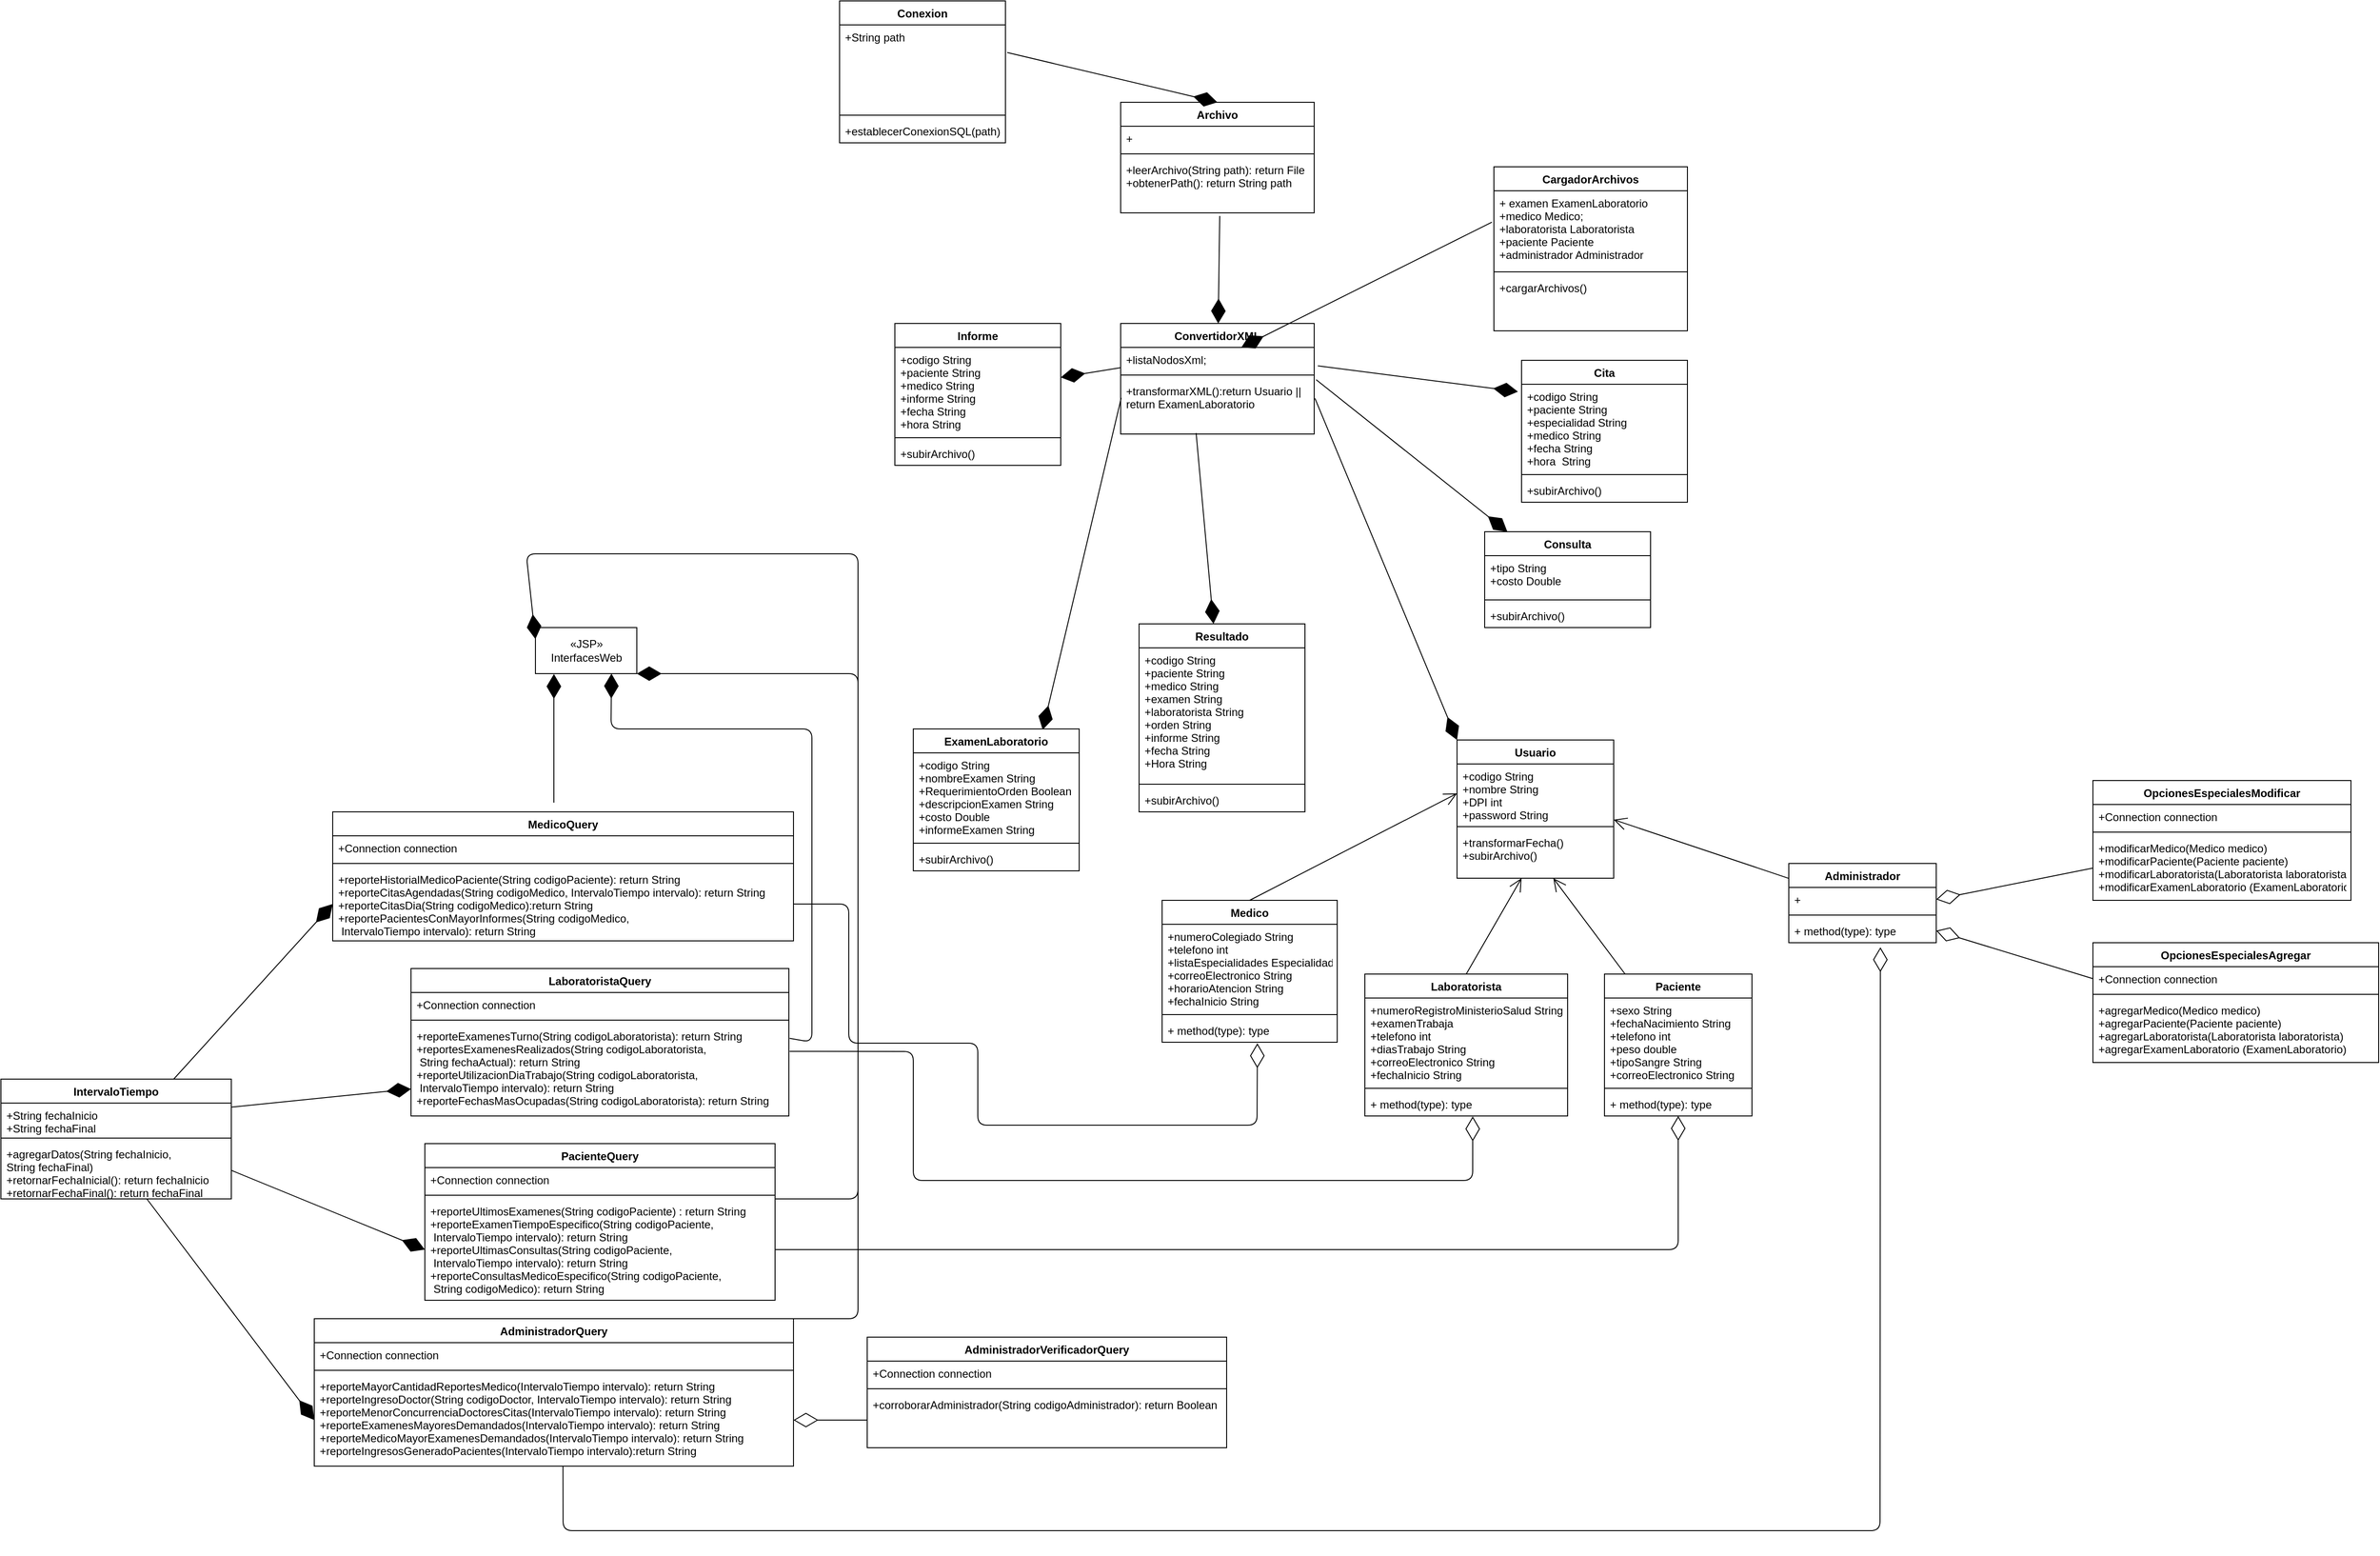 <mxfile version="13.7.5" type="device"><diagram id="S-KvY3aC6ULpzWA8fwf4" name="Page-1"><mxGraphModel dx="3244" dy="1851" grid="1" gridSize="10" guides="1" tooltips="1" connect="1" arrows="1" fold="1" page="1" pageScale="1" pageWidth="850" pageHeight="1100" math="0" shadow="0"><root><mxCell id="0"/><mxCell id="1" parent="0"/><mxCell id="m0LuKjBMokRddU4XmBWT-22" value="" style="endArrow=open;endFill=1;endSize=12;html=1;entryX=0;entryY=0.5;entryDx=0;entryDy=0;exitX=0.5;exitY=0;exitDx=0;exitDy=0;" parent="1" source="m0LuKjBMokRddU4XmBWT-6" target="m0LuKjBMokRddU4XmBWT-3" edge="1"><mxGeometry width="160" relative="1" as="geometry"><mxPoint x="-460" y="286" as="sourcePoint"/><mxPoint x="-300" y="286" as="targetPoint"/></mxGeometry></mxCell><mxCell id="m0LuKjBMokRddU4XmBWT-23" value="" style="endArrow=open;endFill=1;endSize=12;html=1;exitX=0.5;exitY=0;exitDx=0;exitDy=0;" parent="1" source="m0LuKjBMokRddU4XmBWT-10" target="m0LuKjBMokRddU4XmBWT-5" edge="1"><mxGeometry width="160" relative="1" as="geometry"><mxPoint x="-240" y="396" as="sourcePoint"/><mxPoint x="-80" y="396" as="targetPoint"/></mxGeometry></mxCell><mxCell id="m0LuKjBMokRddU4XmBWT-25" value="" style="endArrow=open;endFill=1;endSize=12;html=1;" parent="1" source="m0LuKjBMokRddU4XmBWT-14" target="m0LuKjBMokRddU4XmBWT-5" edge="1"><mxGeometry width="160" relative="1" as="geometry"><mxPoint x="-30" y="366" as="sourcePoint"/><mxPoint x="130" y="366" as="targetPoint"/></mxGeometry></mxCell><mxCell id="m0LuKjBMokRddU4XmBWT-26" value="" style="endArrow=open;endFill=1;endSize=12;html=1;" parent="1" source="m0LuKjBMokRddU4XmBWT-18" target="m0LuKjBMokRddU4XmBWT-3" edge="1"><mxGeometry width="160" relative="1" as="geometry"><mxPoint x="30" y="316" as="sourcePoint"/><mxPoint x="190" y="316" as="targetPoint"/></mxGeometry></mxCell><mxCell id="m0LuKjBMokRddU4XmBWT-31" value="" style="endArrow=diamondThin;endFill=1;endSize=24;html=1;entryX=0;entryY=0;entryDx=0;entryDy=0;exitX=1.004;exitY=0.356;exitDx=0;exitDy=0;exitPerimeter=0;" parent="1" source="8Z_dxNHrzOMdLIBAQOMl-33" target="m0LuKjBMokRddU4XmBWT-2" edge="1"><mxGeometry width="160" relative="1" as="geometry"><mxPoint x="-410" y="40" as="sourcePoint"/><mxPoint x="-160" y="186" as="targetPoint"/></mxGeometry></mxCell><mxCell id="m0LuKjBMokRddU4XmBWT-32" value="MedicoQuery" style="swimlane;fontStyle=1;align=center;verticalAlign=top;childLayout=stackLayout;horizontal=1;startSize=26;horizontalStack=0;resizeParent=1;resizeParentMax=0;resizeLast=0;collapsible=1;marginBottom=0;" parent="1" vertex="1"><mxGeometry x="-1480" y="250" width="500" height="140" as="geometry"/></mxCell><mxCell id="m0LuKjBMokRddU4XmBWT-33" value="+Connection connection" style="text;strokeColor=none;fillColor=none;align=left;verticalAlign=top;spacingLeft=4;spacingRight=4;overflow=hidden;rotatable=0;points=[[0,0.5],[1,0.5]];portConstraint=eastwest;" parent="m0LuKjBMokRddU4XmBWT-32" vertex="1"><mxGeometry y="26" width="500" height="26" as="geometry"/></mxCell><mxCell id="m0LuKjBMokRddU4XmBWT-34" value="" style="line;strokeWidth=1;fillColor=none;align=left;verticalAlign=middle;spacingTop=-1;spacingLeft=3;spacingRight=3;rotatable=0;labelPosition=right;points=[];portConstraint=eastwest;" parent="m0LuKjBMokRddU4XmBWT-32" vertex="1"><mxGeometry y="52" width="500" height="8" as="geometry"/></mxCell><mxCell id="m0LuKjBMokRddU4XmBWT-35" value="+reporteHistorialMedicoPaciente(String codigoPaciente): return String&#10;+reporteCitasAgendadas(String codigoMedico, IntervaloTiempo intervalo): return String&#10;+reporteCitasDia(String codigoMedico):return String&#10;+reportePacientesConMayorInformes(String codigoMedico,&#10; IntervaloTiempo intervalo): return String" style="text;strokeColor=none;fillColor=none;align=left;verticalAlign=top;spacingLeft=4;spacingRight=4;overflow=hidden;rotatable=0;points=[[0,0.5],[1,0.5]];portConstraint=eastwest;" parent="m0LuKjBMokRddU4XmBWT-32" vertex="1"><mxGeometry y="60" width="500" height="80" as="geometry"/></mxCell><mxCell id="m0LuKjBMokRddU4XmBWT-36" value="LaboratoristaQuery" style="swimlane;fontStyle=1;align=center;verticalAlign=top;childLayout=stackLayout;horizontal=1;startSize=26;horizontalStack=0;resizeParent=1;resizeParentMax=0;resizeLast=0;collapsible=1;marginBottom=0;" parent="1" vertex="1"><mxGeometry x="-1395" y="420" width="410" height="160" as="geometry"/></mxCell><mxCell id="m0LuKjBMokRddU4XmBWT-37" value="+Connection connection" style="text;strokeColor=none;fillColor=none;align=left;verticalAlign=top;spacingLeft=4;spacingRight=4;overflow=hidden;rotatable=0;points=[[0,0.5],[1,0.5]];portConstraint=eastwest;" parent="m0LuKjBMokRddU4XmBWT-36" vertex="1"><mxGeometry y="26" width="410" height="26" as="geometry"/></mxCell><mxCell id="m0LuKjBMokRddU4XmBWT-38" value="" style="line;strokeWidth=1;fillColor=none;align=left;verticalAlign=middle;spacingTop=-1;spacingLeft=3;spacingRight=3;rotatable=0;labelPosition=right;points=[];portConstraint=eastwest;" parent="m0LuKjBMokRddU4XmBWT-36" vertex="1"><mxGeometry y="52" width="410" height="8" as="geometry"/></mxCell><mxCell id="m0LuKjBMokRddU4XmBWT-39" value="+reporteExamenesTurno(String codigoLaboratorista): return String&#10;+reportesExamenesRealizados(String codigoLaboratorista,&#10; String fechaActual): return String&#10;+reporteUtilizacionDiaTrabajo(String codigoLaboratorista,&#10; IntervaloTiempo intervalo): return String&#10;+reporteFechasMasOcupadas(String codigoLaboratorista): return String" style="text;strokeColor=none;fillColor=none;align=left;verticalAlign=top;spacingLeft=4;spacingRight=4;overflow=hidden;rotatable=0;points=[[0,0.5],[1,0.5]];portConstraint=eastwest;" parent="m0LuKjBMokRddU4XmBWT-36" vertex="1"><mxGeometry y="60" width="410" height="100" as="geometry"/></mxCell><mxCell id="m0LuKjBMokRddU4XmBWT-44" value="AdministradorQuery" style="swimlane;fontStyle=1;align=center;verticalAlign=top;childLayout=stackLayout;horizontal=1;startSize=26;horizontalStack=0;resizeParent=1;resizeParentMax=0;resizeLast=0;collapsible=1;marginBottom=0;" parent="1" vertex="1"><mxGeometry x="-1500" y="800" width="520" height="160" as="geometry"/></mxCell><mxCell id="m0LuKjBMokRddU4XmBWT-45" value="+Connection connection" style="text;strokeColor=none;fillColor=none;align=left;verticalAlign=top;spacingLeft=4;spacingRight=4;overflow=hidden;rotatable=0;points=[[0,0.5],[1,0.5]];portConstraint=eastwest;" parent="m0LuKjBMokRddU4XmBWT-44" vertex="1"><mxGeometry y="26" width="520" height="26" as="geometry"/></mxCell><mxCell id="m0LuKjBMokRddU4XmBWT-46" value="" style="line;strokeWidth=1;fillColor=none;align=left;verticalAlign=middle;spacingTop=-1;spacingLeft=3;spacingRight=3;rotatable=0;labelPosition=right;points=[];portConstraint=eastwest;" parent="m0LuKjBMokRddU4XmBWT-44" vertex="1"><mxGeometry y="52" width="520" height="8" as="geometry"/></mxCell><mxCell id="m0LuKjBMokRddU4XmBWT-47" value="+reporteMayorCantidadReportesMedico(IntervaloTiempo intervalo): return String&#10;+reporteIngresoDoctor(String codigoDoctor, IntervaloTiempo intervalo): return String&#10;+reporteMenorConcurrenciaDoctoresCitas(IntervaloTiempo intervalo): return String&#10;+reporteExamenesMayoresDemandados(IntervaloTiempo intervalo): return String&#10;+reporteMedicoMayorExamenesDemandados(IntervaloTiempo intervalo): return String&#10;+reporteIngresosGeneradoPacientes(IntervaloTiempo intervalo):return String" style="text;strokeColor=none;fillColor=none;align=left;verticalAlign=top;spacingLeft=4;spacingRight=4;overflow=hidden;rotatable=0;points=[[0,0.5],[1,0.5]];portConstraint=eastwest;" parent="m0LuKjBMokRddU4XmBWT-44" vertex="1"><mxGeometry y="60" width="520" height="100" as="geometry"/></mxCell><mxCell id="m0LuKjBMokRddU4XmBWT-40" value="PacienteQuery" style="swimlane;fontStyle=1;align=center;verticalAlign=top;childLayout=stackLayout;horizontal=1;startSize=26;horizontalStack=0;resizeParent=1;resizeParentMax=0;resizeLast=0;collapsible=1;marginBottom=0;" parent="1" vertex="1"><mxGeometry x="-1380" y="610" width="380" height="170" as="geometry"/></mxCell><mxCell id="m0LuKjBMokRddU4XmBWT-41" value="+Connection connection" style="text;strokeColor=none;fillColor=none;align=left;verticalAlign=top;spacingLeft=4;spacingRight=4;overflow=hidden;rotatable=0;points=[[0,0.5],[1,0.5]];portConstraint=eastwest;" parent="m0LuKjBMokRddU4XmBWT-40" vertex="1"><mxGeometry y="26" width="380" height="26" as="geometry"/></mxCell><mxCell id="m0LuKjBMokRddU4XmBWT-42" value="" style="line;strokeWidth=1;fillColor=none;align=left;verticalAlign=middle;spacingTop=-1;spacingLeft=3;spacingRight=3;rotatable=0;labelPosition=right;points=[];portConstraint=eastwest;" parent="m0LuKjBMokRddU4XmBWT-40" vertex="1"><mxGeometry y="52" width="380" height="8" as="geometry"/></mxCell><mxCell id="m0LuKjBMokRddU4XmBWT-43" value="+reporteUltimosExamenes(String codigoPaciente) : return String&#10;+reporteExamenTiempoEspecifico(String codigoPaciente,&#10; IntervaloTiempo intervalo): return String&#10;+reporteUltimasConsultas(String codigoPaciente,&#10; IntervaloTiempo intervalo): return String&#10;+reporteConsultasMedicoEspecifico(String codigoPaciente,&#10; String codigoMedico): return String&#10;" style="text;strokeColor=none;fillColor=none;align=left;verticalAlign=top;spacingLeft=4;spacingRight=4;overflow=hidden;rotatable=0;points=[[0,0.5],[1,0.5]];portConstraint=eastwest;" parent="m0LuKjBMokRddU4XmBWT-40" vertex="1"><mxGeometry y="60" width="380" height="110" as="geometry"/></mxCell><mxCell id="8Z_dxNHrzOMdLIBAQOMl-17" value="" style="endArrow=diamondThin;endFill=1;endSize=24;html=1;" parent="1" source="8Z_dxNHrzOMdLIBAQOMl-14" target="m0LuKjBMokRddU4XmBWT-39" edge="1"><mxGeometry width="160" relative="1" as="geometry"><mxPoint x="-1580" y="510" as="sourcePoint"/><mxPoint x="-1420" y="510" as="targetPoint"/></mxGeometry></mxCell><mxCell id="8Z_dxNHrzOMdLIBAQOMl-13" value="IntervaloTiempo" style="swimlane;fontStyle=1;align=center;verticalAlign=top;childLayout=stackLayout;horizontal=1;startSize=26;horizontalStack=0;resizeParent=1;resizeParentMax=0;resizeLast=0;collapsible=1;marginBottom=0;" parent="1" vertex="1"><mxGeometry x="-1840" y="540" width="250" height="130" as="geometry"/></mxCell><mxCell id="8Z_dxNHrzOMdLIBAQOMl-14" value="+String fechaInicio&#10;+String fechaFinal" style="text;strokeColor=none;fillColor=none;align=left;verticalAlign=top;spacingLeft=4;spacingRight=4;overflow=hidden;rotatable=0;points=[[0,0.5],[1,0.5]];portConstraint=eastwest;" parent="8Z_dxNHrzOMdLIBAQOMl-13" vertex="1"><mxGeometry y="26" width="250" height="34" as="geometry"/></mxCell><mxCell id="8Z_dxNHrzOMdLIBAQOMl-15" value="" style="line;strokeWidth=1;fillColor=none;align=left;verticalAlign=middle;spacingTop=-1;spacingLeft=3;spacingRight=3;rotatable=0;labelPosition=right;points=[];portConstraint=eastwest;" parent="8Z_dxNHrzOMdLIBAQOMl-13" vertex="1"><mxGeometry y="60" width="250" height="8" as="geometry"/></mxCell><mxCell id="8Z_dxNHrzOMdLIBAQOMl-16" value="+agregarDatos(String fechaInicio,&#10;String fechaFinal)&#10;+retornarFechaInicial(): return fechaInicio&#10;+retornarFechaFinal(): return fechaFinal" style="text;strokeColor=none;fillColor=none;align=left;verticalAlign=top;spacingLeft=4;spacingRight=4;overflow=hidden;rotatable=0;points=[[0,0.5],[1,0.5]];portConstraint=eastwest;" parent="8Z_dxNHrzOMdLIBAQOMl-13" vertex="1"><mxGeometry y="68" width="250" height="62" as="geometry"/></mxCell><mxCell id="8Z_dxNHrzOMdLIBAQOMl-19" value="" style="endArrow=diamondThin;endFill=1;endSize=24;html=1;entryX=0;entryY=0.5;entryDx=0;entryDy=0;exitX=0.75;exitY=0;exitDx=0;exitDy=0;" parent="1" source="8Z_dxNHrzOMdLIBAQOMl-13" target="m0LuKjBMokRddU4XmBWT-35" edge="1"><mxGeometry width="160" relative="1" as="geometry"><mxPoint x="-1630" y="470" as="sourcePoint"/><mxPoint x="-1470" y="470" as="targetPoint"/></mxGeometry></mxCell><mxCell id="8Z_dxNHrzOMdLIBAQOMl-20" value="" style="endArrow=diamondThin;endFill=1;endSize=24;html=1;entryX=0;entryY=0.5;entryDx=0;entryDy=0;exitX=1;exitY=0.5;exitDx=0;exitDy=0;" parent="1" source="8Z_dxNHrzOMdLIBAQOMl-16" target="m0LuKjBMokRddU4XmBWT-43" edge="1"><mxGeometry width="160" relative="1" as="geometry"><mxPoint x="-1580" y="700" as="sourcePoint"/><mxPoint x="-1420" y="700" as="targetPoint"/></mxGeometry></mxCell><mxCell id="8Z_dxNHrzOMdLIBAQOMl-21" value="" style="endArrow=diamondThin;endFill=1;endSize=24;html=1;entryX=0;entryY=0.5;entryDx=0;entryDy=0;exitX=0.633;exitY=0.998;exitDx=0;exitDy=0;exitPerimeter=0;" parent="1" source="8Z_dxNHrzOMdLIBAQOMl-16" target="m0LuKjBMokRddU4XmBWT-47" edge="1"><mxGeometry width="160" relative="1" as="geometry"><mxPoint x="-1650" y="750" as="sourcePoint"/><mxPoint x="-1490" y="750" as="targetPoint"/></mxGeometry></mxCell><mxCell id="8Z_dxNHrzOMdLIBAQOMl-22" value="" style="endArrow=diamondThin;endFill=0;endSize=24;html=1;entryX=1;entryY=0.5;entryDx=0;entryDy=0;exitX=0;exitY=0.5;exitDx=0;exitDy=0;" parent="1" source="8Z_dxNHrzOMdLIBAQOMl-12" target="m0LuKjBMokRddU4XmBWT-47" edge="1"><mxGeometry width="160" relative="1" as="geometry"><mxPoint x="-960" y="860" as="sourcePoint"/><mxPoint x="-800" y="860" as="targetPoint"/></mxGeometry></mxCell><mxCell id="8Z_dxNHrzOMdLIBAQOMl-9" value="AdministradorVerificadorQuery" style="swimlane;fontStyle=1;align=center;verticalAlign=top;childLayout=stackLayout;horizontal=1;startSize=26;horizontalStack=0;resizeParent=1;resizeParentMax=0;resizeLast=0;collapsible=1;marginBottom=0;" parent="1" vertex="1"><mxGeometry x="-900" y="820" width="390" height="120" as="geometry"/></mxCell><mxCell id="8Z_dxNHrzOMdLIBAQOMl-10" value="+Connection connection" style="text;strokeColor=none;fillColor=none;align=left;verticalAlign=top;spacingLeft=4;spacingRight=4;overflow=hidden;rotatable=0;points=[[0,0.5],[1,0.5]];portConstraint=eastwest;" parent="8Z_dxNHrzOMdLIBAQOMl-9" vertex="1"><mxGeometry y="26" width="390" height="26" as="geometry"/></mxCell><mxCell id="8Z_dxNHrzOMdLIBAQOMl-11" value="" style="line;strokeWidth=1;fillColor=none;align=left;verticalAlign=middle;spacingTop=-1;spacingLeft=3;spacingRight=3;rotatable=0;labelPosition=right;points=[];portConstraint=eastwest;" parent="8Z_dxNHrzOMdLIBAQOMl-9" vertex="1"><mxGeometry y="52" width="390" height="8" as="geometry"/></mxCell><mxCell id="8Z_dxNHrzOMdLIBAQOMl-12" value="+corroborarAdministrador(String codigoAdministrador): return Boolean" style="text;strokeColor=none;fillColor=none;align=left;verticalAlign=top;spacingLeft=4;spacingRight=4;overflow=hidden;rotatable=0;points=[[0,0.5],[1,0.5]];portConstraint=eastwest;" parent="8Z_dxNHrzOMdLIBAQOMl-9" vertex="1"><mxGeometry y="60" width="390" height="60" as="geometry"/></mxCell><mxCell id="m0LuKjBMokRddU4XmBWT-10" value="Laboratorista" style="swimlane;fontStyle=1;align=center;verticalAlign=top;childLayout=stackLayout;horizontal=1;startSize=26;horizontalStack=0;resizeParent=1;resizeParentMax=0;resizeLast=0;collapsible=1;marginBottom=0;" parent="1" vertex="1"><mxGeometry x="-360" y="426" width="220" height="154" as="geometry"/></mxCell><mxCell id="m0LuKjBMokRddU4XmBWT-11" value="+numeroRegistroMinisterioSalud String&#10;+examenTrabaja&#10;+telefono int&#10;+diasTrabajo String&#10;+correoElectronico String&#10;+fechaInicio String" style="text;strokeColor=none;fillColor=none;align=left;verticalAlign=top;spacingLeft=4;spacingRight=4;overflow=hidden;rotatable=0;points=[[0,0.5],[1,0.5]];portConstraint=eastwest;" parent="m0LuKjBMokRddU4XmBWT-10" vertex="1"><mxGeometry y="26" width="220" height="94" as="geometry"/></mxCell><mxCell id="m0LuKjBMokRddU4XmBWT-12" value="" style="line;strokeWidth=1;fillColor=none;align=left;verticalAlign=middle;spacingTop=-1;spacingLeft=3;spacingRight=3;rotatable=0;labelPosition=right;points=[];portConstraint=eastwest;" parent="m0LuKjBMokRddU4XmBWT-10" vertex="1"><mxGeometry y="120" width="220" height="8" as="geometry"/></mxCell><mxCell id="m0LuKjBMokRddU4XmBWT-13" value="+ method(type): type" style="text;strokeColor=none;fillColor=none;align=left;verticalAlign=top;spacingLeft=4;spacingRight=4;overflow=hidden;rotatable=0;points=[[0,0.5],[1,0.5]];portConstraint=eastwest;" parent="m0LuKjBMokRddU4XmBWT-10" vertex="1"><mxGeometry y="128" width="220" height="26" as="geometry"/></mxCell><mxCell id="m0LuKjBMokRddU4XmBWT-14" value="Paciente" style="swimlane;fontStyle=1;align=center;verticalAlign=top;childLayout=stackLayout;horizontal=1;startSize=26;horizontalStack=0;resizeParent=1;resizeParentMax=0;resizeLast=0;collapsible=1;marginBottom=0;" parent="1" vertex="1"><mxGeometry x="-100" y="426" width="160" height="154" as="geometry"/></mxCell><mxCell id="m0LuKjBMokRddU4XmBWT-15" value="+sexo String&#10;+fechaNacimiento String&#10;+telefono int&#10;+peso double&#10;+tipoSangre String&#10;+correoElectronico String" style="text;strokeColor=none;fillColor=none;align=left;verticalAlign=top;spacingLeft=4;spacingRight=4;overflow=hidden;rotatable=0;points=[[0,0.5],[1,0.5]];portConstraint=eastwest;" parent="m0LuKjBMokRddU4XmBWT-14" vertex="1"><mxGeometry y="26" width="160" height="94" as="geometry"/></mxCell><mxCell id="m0LuKjBMokRddU4XmBWT-16" value="" style="line;strokeWidth=1;fillColor=none;align=left;verticalAlign=middle;spacingTop=-1;spacingLeft=3;spacingRight=3;rotatable=0;labelPosition=right;points=[];portConstraint=eastwest;" parent="m0LuKjBMokRddU4XmBWT-14" vertex="1"><mxGeometry y="120" width="160" height="8" as="geometry"/></mxCell><mxCell id="m0LuKjBMokRddU4XmBWT-17" value="+ method(type): type" style="text;strokeColor=none;fillColor=none;align=left;verticalAlign=top;spacingLeft=4;spacingRight=4;overflow=hidden;rotatable=0;points=[[0,0.5],[1,0.5]];portConstraint=eastwest;" parent="m0LuKjBMokRddU4XmBWT-14" vertex="1"><mxGeometry y="128" width="160" height="26" as="geometry"/></mxCell><mxCell id="m0LuKjBMokRddU4XmBWT-18" value="Administrador" style="swimlane;fontStyle=1;align=center;verticalAlign=top;childLayout=stackLayout;horizontal=1;startSize=26;horizontalStack=0;resizeParent=1;resizeParentMax=0;resizeLast=0;collapsible=1;marginBottom=0;" parent="1" vertex="1"><mxGeometry x="100" y="306" width="160" height="86" as="geometry"/></mxCell><mxCell id="m0LuKjBMokRddU4XmBWT-19" value="+" style="text;strokeColor=none;fillColor=none;align=left;verticalAlign=top;spacingLeft=4;spacingRight=4;overflow=hidden;rotatable=0;points=[[0,0.5],[1,0.5]];portConstraint=eastwest;" parent="m0LuKjBMokRddU4XmBWT-18" vertex="1"><mxGeometry y="26" width="160" height="26" as="geometry"/></mxCell><mxCell id="m0LuKjBMokRddU4XmBWT-20" value="" style="line;strokeWidth=1;fillColor=none;align=left;verticalAlign=middle;spacingTop=-1;spacingLeft=3;spacingRight=3;rotatable=0;labelPosition=right;points=[];portConstraint=eastwest;" parent="m0LuKjBMokRddU4XmBWT-18" vertex="1"><mxGeometry y="52" width="160" height="8" as="geometry"/></mxCell><mxCell id="m0LuKjBMokRddU4XmBWT-21" value="+ method(type): type" style="text;strokeColor=none;fillColor=none;align=left;verticalAlign=top;spacingLeft=4;spacingRight=4;overflow=hidden;rotatable=0;points=[[0,0.5],[1,0.5]];portConstraint=eastwest;" parent="m0LuKjBMokRddU4XmBWT-18" vertex="1"><mxGeometry y="60" width="160" height="26" as="geometry"/></mxCell><mxCell id="m0LuKjBMokRddU4XmBWT-6" value="Medico" style="swimlane;fontStyle=1;align=center;verticalAlign=top;childLayout=stackLayout;horizontal=1;startSize=26;horizontalStack=0;resizeParent=1;resizeParentMax=0;resizeLast=0;collapsible=1;marginBottom=0;" parent="1" vertex="1"><mxGeometry x="-580" y="346" width="190" height="154" as="geometry"/></mxCell><mxCell id="m0LuKjBMokRddU4XmBWT-7" value="+numeroColegiado String&#10;+telefono int&#10;+listaEspecialidades Especialidad&#10;+correoElectronico String&#10;+horarioAtencion String&#10;+fechaInicio String" style="text;strokeColor=none;fillColor=none;align=left;verticalAlign=top;spacingLeft=4;spacingRight=4;overflow=hidden;rotatable=0;points=[[0,0.5],[1,0.5]];portConstraint=eastwest;" parent="m0LuKjBMokRddU4XmBWT-6" vertex="1"><mxGeometry y="26" width="190" height="94" as="geometry"/></mxCell><mxCell id="m0LuKjBMokRddU4XmBWT-8" value="" style="line;strokeWidth=1;fillColor=none;align=left;verticalAlign=middle;spacingTop=-1;spacingLeft=3;spacingRight=3;rotatable=0;labelPosition=right;points=[];portConstraint=eastwest;" parent="m0LuKjBMokRddU4XmBWT-6" vertex="1"><mxGeometry y="120" width="190" height="8" as="geometry"/></mxCell><mxCell id="m0LuKjBMokRddU4XmBWT-9" value="+ method(type): type" style="text;strokeColor=none;fillColor=none;align=left;verticalAlign=top;spacingLeft=4;spacingRight=4;overflow=hidden;rotatable=0;points=[[0,0.5],[1,0.5]];portConstraint=eastwest;" parent="m0LuKjBMokRddU4XmBWT-6" vertex="1"><mxGeometry y="128" width="190" height="26" as="geometry"/></mxCell><mxCell id="8Z_dxNHrzOMdLIBAQOMl-28" value="" style="endArrow=diamondThin;endFill=1;endSize=24;html=1;entryX=0.78;entryY=0.006;entryDx=0;entryDy=0;entryPerimeter=0;exitX=0.003;exitY=0.345;exitDx=0;exitDy=0;exitPerimeter=0;" parent="1" source="8Z_dxNHrzOMdLIBAQOMl-33" target="8Z_dxNHrzOMdLIBAQOMl-24" edge="1"><mxGeometry width="160" relative="1" as="geometry"><mxPoint x="-636" y="50" as="sourcePoint"/><mxPoint x="-640" y="140" as="targetPoint"/></mxGeometry></mxCell><mxCell id="8Z_dxNHrzOMdLIBAQOMl-34" value="" style="endArrow=diamondThin;endFill=1;endSize=24;html=1;exitX=0.512;exitY=1.057;exitDx=0;exitDy=0;exitPerimeter=0;" parent="1" source="m0LuKjBMokRddU4XmBWT-30" target="8Z_dxNHrzOMdLIBAQOMl-30" edge="1"><mxGeometry width="160" relative="1" as="geometry"><mxPoint x="-560" y="-350" as="sourcePoint"/><mxPoint x="-400" y="-350" as="targetPoint"/></mxGeometry></mxCell><mxCell id="8Z_dxNHrzOMdLIBAQOMl-35" value="" style="endArrow=diamondThin;endFill=0;endSize=24;html=1;entryX=1;entryY=0.5;entryDx=0;entryDy=0;exitX=0;exitY=0.5;exitDx=0;exitDy=0;" parent="1" source="8Z_dxNHrzOMdLIBAQOMl-8" target="m0LuKjBMokRddU4XmBWT-19" edge="1"><mxGeometry width="160" relative="1" as="geometry"><mxPoint x="400" y="380" as="sourcePoint"/><mxPoint x="450" y="310" as="targetPoint"/></mxGeometry></mxCell><mxCell id="8Z_dxNHrzOMdLIBAQOMl-36" value="" style="endArrow=diamondThin;endFill=0;endSize=24;html=1;exitX=0;exitY=0.5;exitDx=0;exitDy=0;entryX=1;entryY=0.5;entryDx=0;entryDy=0;" parent="1" source="8Z_dxNHrzOMdLIBAQOMl-2" target="m0LuKjBMokRddU4XmBWT-21" edge="1"><mxGeometry width="160" relative="1" as="geometry"><mxPoint x="300" y="440" as="sourcePoint"/><mxPoint x="300" y="470" as="targetPoint"/></mxGeometry></mxCell><mxCell id="8Z_dxNHrzOMdLIBAQOMl-5" value="OpcionesEspecialesModificar" style="swimlane;fontStyle=1;align=center;verticalAlign=top;childLayout=stackLayout;horizontal=1;startSize=26;horizontalStack=0;resizeParent=1;resizeParentMax=0;resizeLast=0;collapsible=1;marginBottom=0;" parent="1" vertex="1"><mxGeometry x="430" y="216" width="280" height="130" as="geometry"/></mxCell><mxCell id="8Z_dxNHrzOMdLIBAQOMl-6" value="+Connection connection" style="text;strokeColor=none;fillColor=none;align=left;verticalAlign=top;spacingLeft=4;spacingRight=4;overflow=hidden;rotatable=0;points=[[0,0.5],[1,0.5]];portConstraint=eastwest;" parent="8Z_dxNHrzOMdLIBAQOMl-5" vertex="1"><mxGeometry y="26" width="280" height="26" as="geometry"/></mxCell><mxCell id="8Z_dxNHrzOMdLIBAQOMl-7" value="" style="line;strokeWidth=1;fillColor=none;align=left;verticalAlign=middle;spacingTop=-1;spacingLeft=3;spacingRight=3;rotatable=0;labelPosition=right;points=[];portConstraint=eastwest;" parent="8Z_dxNHrzOMdLIBAQOMl-5" vertex="1"><mxGeometry y="52" width="280" height="8" as="geometry"/></mxCell><mxCell id="8Z_dxNHrzOMdLIBAQOMl-8" value="+modificarMedico(Medico medico)&#10;+modificarPaciente(Paciente paciente)&#10;+modificarLaboratorista(Laboratorista laboratorista)&#10;+modificarExamenLaboratorio (ExamenLaboratorio)" style="text;strokeColor=none;fillColor=none;align=left;verticalAlign=top;spacingLeft=4;spacingRight=4;overflow=hidden;rotatable=0;points=[[0,0.5],[1,0.5]];portConstraint=eastwest;" parent="8Z_dxNHrzOMdLIBAQOMl-5" vertex="1"><mxGeometry y="60" width="280" height="70" as="geometry"/></mxCell><mxCell id="8Z_dxNHrzOMdLIBAQOMl-1" value="OpcionesEspecialesAgregar" style="swimlane;fontStyle=1;align=center;verticalAlign=top;childLayout=stackLayout;horizontal=1;startSize=26;horizontalStack=0;resizeParent=1;resizeParentMax=0;resizeLast=0;collapsible=1;marginBottom=0;" parent="1" vertex="1"><mxGeometry x="430" y="392" width="310" height="130" as="geometry"/></mxCell><mxCell id="8Z_dxNHrzOMdLIBAQOMl-2" value="+Connection connection" style="text;strokeColor=none;fillColor=none;align=left;verticalAlign=top;spacingLeft=4;spacingRight=4;overflow=hidden;rotatable=0;points=[[0,0.5],[1,0.5]];portConstraint=eastwest;" parent="8Z_dxNHrzOMdLIBAQOMl-1" vertex="1"><mxGeometry y="26" width="310" height="26" as="geometry"/></mxCell><mxCell id="8Z_dxNHrzOMdLIBAQOMl-3" value="" style="line;strokeWidth=1;fillColor=none;align=left;verticalAlign=middle;spacingTop=-1;spacingLeft=3;spacingRight=3;rotatable=0;labelPosition=right;points=[];portConstraint=eastwest;" parent="8Z_dxNHrzOMdLIBAQOMl-1" vertex="1"><mxGeometry y="52" width="310" height="8" as="geometry"/></mxCell><mxCell id="8Z_dxNHrzOMdLIBAQOMl-4" value="+agregarMedico(Medico medico)&#10;+agregarPaciente(Paciente paciente)&#10;+agregarLaboratorista(Laboratorista laboratorista)&#10;+agregarExamenLaboratorio (ExamenLaboratorio)" style="text;strokeColor=none;fillColor=none;align=left;verticalAlign=top;spacingLeft=4;spacingRight=4;overflow=hidden;rotatable=0;points=[[0,0.5],[1,0.5]];portConstraint=eastwest;" parent="8Z_dxNHrzOMdLIBAQOMl-1" vertex="1"><mxGeometry y="60" width="310" height="70" as="geometry"/></mxCell><mxCell id="8Z_dxNHrzOMdLIBAQOMl-37" value="" style="endArrow=diamondThin;endFill=0;endSize=24;html=1;entryX=0.621;entryY=1.19;entryDx=0;entryDy=0;entryPerimeter=0;exitX=0.519;exitY=1;exitDx=0;exitDy=0;exitPerimeter=0;" parent="1" source="m0LuKjBMokRddU4XmBWT-47" target="m0LuKjBMokRddU4XmBWT-21" edge="1"><mxGeometry width="160" relative="1" as="geometry"><mxPoint x="199" y="740" as="sourcePoint"/><mxPoint x="290" y="610" as="targetPoint"/><Array as="points"><mxPoint x="-1230" y="1030"/><mxPoint x="199" y="1030"/></Array></mxGeometry></mxCell><mxCell id="8Z_dxNHrzOMdLIBAQOMl-38" value="" style="endArrow=diamondThin;endFill=0;endSize=24;html=1;exitX=1;exitY=0.5;exitDx=0;exitDy=0;" parent="1" source="m0LuKjBMokRddU4XmBWT-43" target="m0LuKjBMokRddU4XmBWT-17" edge="1"><mxGeometry width="160" relative="1" as="geometry"><mxPoint x="-330" y="730" as="sourcePoint"/><mxPoint x="-170" y="730" as="targetPoint"/><Array as="points"><mxPoint x="-20" y="725"/></Array></mxGeometry></mxCell><mxCell id="8Z_dxNHrzOMdLIBAQOMl-39" value="" style="endArrow=diamondThin;endFill=0;endSize=24;html=1;entryX=0.532;entryY=1.018;entryDx=0;entryDy=0;entryPerimeter=0;exitX=1.002;exitY=0.299;exitDx=0;exitDy=0;exitPerimeter=0;" parent="1" source="m0LuKjBMokRddU4XmBWT-39" target="m0LuKjBMokRddU4XmBWT-13" edge="1"><mxGeometry width="160" relative="1" as="geometry"><mxPoint x="-530" y="670" as="sourcePoint"/><mxPoint x="-370" y="670" as="targetPoint"/><Array as="points"><mxPoint x="-850" y="510"/><mxPoint x="-850" y="650"/><mxPoint x="-243" y="650"/></Array></mxGeometry></mxCell><mxCell id="8Z_dxNHrzOMdLIBAQOMl-40" value="" style="endArrow=diamondThin;endFill=0;endSize=24;html=1;entryX=0.544;entryY=1.045;entryDx=0;entryDy=0;entryPerimeter=0;exitX=1;exitY=0.5;exitDx=0;exitDy=0;" parent="1" source="m0LuKjBMokRddU4XmBWT-35" target="m0LuKjBMokRddU4XmBWT-9" edge="1"><mxGeometry width="160" relative="1" as="geometry"><mxPoint x="-790" y="520" as="sourcePoint"/><mxPoint x="-630" y="520" as="targetPoint"/><Array as="points"><mxPoint x="-920" y="350"/><mxPoint x="-920" y="501"/><mxPoint x="-780" y="501"/><mxPoint x="-780" y="590"/><mxPoint x="-477" y="590"/></Array></mxGeometry></mxCell><mxCell id="8Z_dxNHrzOMdLIBAQOMl-24" value="ExamenLaboratorio" style="swimlane;fontStyle=1;align=center;verticalAlign=top;childLayout=stackLayout;horizontal=1;startSize=26;horizontalStack=0;resizeParent=1;resizeParentMax=0;resizeLast=0;collapsible=1;marginBottom=0;" parent="1" vertex="1"><mxGeometry x="-850" y="160" width="180" height="154" as="geometry"/></mxCell><mxCell id="8Z_dxNHrzOMdLIBAQOMl-25" value="+codigo String&#10;+nombreExamen String&#10;+RequerimientoOrden Boolean&#10;+descripcionExamen String&#10;+costo Double&#10;+informeExamen String" style="text;strokeColor=none;fillColor=none;align=left;verticalAlign=top;spacingLeft=4;spacingRight=4;overflow=hidden;rotatable=0;points=[[0,0.5],[1,0.5]];portConstraint=eastwest;" parent="8Z_dxNHrzOMdLIBAQOMl-24" vertex="1"><mxGeometry y="26" width="180" height="94" as="geometry"/></mxCell><mxCell id="8Z_dxNHrzOMdLIBAQOMl-26" value="" style="line;strokeWidth=1;fillColor=none;align=left;verticalAlign=middle;spacingTop=-1;spacingLeft=3;spacingRight=3;rotatable=0;labelPosition=right;points=[];portConstraint=eastwest;" parent="8Z_dxNHrzOMdLIBAQOMl-24" vertex="1"><mxGeometry y="120" width="180" height="8" as="geometry"/></mxCell><mxCell id="8Z_dxNHrzOMdLIBAQOMl-27" value="+subirArchivo()" style="text;strokeColor=none;fillColor=none;align=left;verticalAlign=top;spacingLeft=4;spacingRight=4;overflow=hidden;rotatable=0;points=[[0,0.5],[1,0.5]];portConstraint=eastwest;" parent="8Z_dxNHrzOMdLIBAQOMl-24" vertex="1"><mxGeometry y="128" width="180" height="26" as="geometry"/></mxCell><mxCell id="m0LuKjBMokRddU4XmBWT-2" value="Usuario" style="swimlane;fontStyle=1;align=center;verticalAlign=top;childLayout=stackLayout;horizontal=1;startSize=26;horizontalStack=0;resizeParent=1;resizeParentMax=0;resizeLast=0;collapsible=1;marginBottom=0;" parent="1" vertex="1"><mxGeometry x="-260" y="172" width="170" height="150" as="geometry"/></mxCell><mxCell id="m0LuKjBMokRddU4XmBWT-3" value="+codigo String&#10;+nombre String&#10;+DPI int&#10;+password String" style="text;strokeColor=none;fillColor=none;align=left;verticalAlign=top;spacingLeft=4;spacingRight=4;overflow=hidden;rotatable=0;points=[[0,0.5],[1,0.5]];portConstraint=eastwest;" parent="m0LuKjBMokRddU4XmBWT-2" vertex="1"><mxGeometry y="26" width="170" height="64" as="geometry"/></mxCell><mxCell id="m0LuKjBMokRddU4XmBWT-4" value="" style="line;strokeWidth=1;fillColor=none;align=left;verticalAlign=middle;spacingTop=-1;spacingLeft=3;spacingRight=3;rotatable=0;labelPosition=right;points=[];portConstraint=eastwest;" parent="m0LuKjBMokRddU4XmBWT-2" vertex="1"><mxGeometry y="90" width="170" height="8" as="geometry"/></mxCell><mxCell id="m0LuKjBMokRddU4XmBWT-5" value="+transformarFecha()&#10;+subirArchivo()" style="text;strokeColor=none;fillColor=none;align=left;verticalAlign=top;spacingLeft=4;spacingRight=4;overflow=hidden;rotatable=0;points=[[0,0.5],[1,0.5]];portConstraint=eastwest;" parent="m0LuKjBMokRddU4XmBWT-2" vertex="1"><mxGeometry y="98" width="170" height="52" as="geometry"/></mxCell><mxCell id="8Z_dxNHrzOMdLIBAQOMl-41" value="«JSP»&lt;br&gt;InterfacesWeb" style="html=1;" parent="1" vertex="1"><mxGeometry x="-1260" y="50" width="110" height="50" as="geometry"/></mxCell><mxCell id="8Z_dxNHrzOMdLIBAQOMl-43" value="" style="endArrow=diamondThin;endFill=1;endSize=24;html=1;entryX=0.182;entryY=1.009;entryDx=0;entryDy=0;entryPerimeter=0;" parent="1" target="8Z_dxNHrzOMdLIBAQOMl-41" edge="1"><mxGeometry width="160" relative="1" as="geometry"><mxPoint x="-1240" y="240" as="sourcePoint"/><mxPoint x="-1060" y="150" as="targetPoint"/></mxGeometry></mxCell><mxCell id="8Z_dxNHrzOMdLIBAQOMl-44" value="" style="endArrow=diamondThin;endFill=1;endSize=24;html=1;entryX=0.75;entryY=1;entryDx=0;entryDy=0;exitX=1.002;exitY=0.158;exitDx=0;exitDy=0;exitPerimeter=0;" parent="1" source="m0LuKjBMokRddU4XmBWT-39" target="8Z_dxNHrzOMdLIBAQOMl-41" edge="1"><mxGeometry width="160" relative="1" as="geometry"><mxPoint x="-860" y="400" as="sourcePoint"/><mxPoint x="-700" y="400" as="targetPoint"/><Array as="points"><mxPoint x="-960" y="500"/><mxPoint x="-960" y="160"/><mxPoint x="-1178" y="160"/></Array></mxGeometry></mxCell><mxCell id="8Z_dxNHrzOMdLIBAQOMl-45" value="" style="endArrow=diamondThin;endFill=1;endSize=24;html=1;entryX=1;entryY=1;entryDx=0;entryDy=0;exitX=1;exitY=0;exitDx=0;exitDy=0;exitPerimeter=0;" parent="1" source="m0LuKjBMokRddU4XmBWT-43" target="8Z_dxNHrzOMdLIBAQOMl-41" edge="1"><mxGeometry width="160" relative="1" as="geometry"><mxPoint x="-1120" y="220" as="sourcePoint"/><mxPoint x="-960" y="220" as="targetPoint"/><Array as="points"><mxPoint x="-910" y="670"/><mxPoint x="-910" y="220"/><mxPoint x="-910" y="100"/></Array></mxGeometry></mxCell><mxCell id="8Z_dxNHrzOMdLIBAQOMl-46" value="" style="endArrow=diamondThin;endFill=1;endSize=24;html=1;entryX=0;entryY=0.25;entryDx=0;entryDy=0;exitX=1;exitY=0;exitDx=0;exitDy=0;" parent="1" source="m0LuKjBMokRddU4XmBWT-44" target="8Z_dxNHrzOMdLIBAQOMl-41" edge="1"><mxGeometry width="160" relative="1" as="geometry"><mxPoint x="-740" y="480" as="sourcePoint"/><mxPoint x="-580" y="480" as="targetPoint"/><Array as="points"><mxPoint x="-910" y="800"/><mxPoint x="-910" y="-30"/><mxPoint x="-1270" y="-30"/></Array></mxGeometry></mxCell><mxCell id="kKKCHgU5CF-Ub6oVrpDT-9" value="" style="endArrow=diamondThin;endFill=1;endSize=24;html=1;exitX=0;exitY=0.846;exitDx=0;exitDy=0;exitPerimeter=0;" edge="1" parent="1" source="8Z_dxNHrzOMdLIBAQOMl-31" target="kKKCHgU5CF-Ub6oVrpDT-6"><mxGeometry width="160" relative="1" as="geometry"><mxPoint x="-614.37" y="-189.3" as="sourcePoint"/><mxPoint x="-689.6" y="-79.076" as="targetPoint"/></mxGeometry></mxCell><mxCell id="8Z_dxNHrzOMdLIBAQOMl-30" value="ConvertidorXML" style="swimlane;fontStyle=1;align=center;verticalAlign=top;childLayout=stackLayout;horizontal=1;startSize=26;horizontalStack=0;resizeParent=1;resizeParentMax=0;resizeLast=0;collapsible=1;marginBottom=0;" parent="1" vertex="1"><mxGeometry x="-625" y="-280" width="210" height="120" as="geometry"/></mxCell><mxCell id="8Z_dxNHrzOMdLIBAQOMl-31" value="+listaNodosXml;" style="text;strokeColor=none;fillColor=none;align=left;verticalAlign=top;spacingLeft=4;spacingRight=4;overflow=hidden;rotatable=0;points=[[0,0.5],[1,0.5]];portConstraint=eastwest;" parent="8Z_dxNHrzOMdLIBAQOMl-30" vertex="1"><mxGeometry y="26" width="210" height="26" as="geometry"/></mxCell><mxCell id="8Z_dxNHrzOMdLIBAQOMl-32" value="" style="line;strokeWidth=1;fillColor=none;align=left;verticalAlign=middle;spacingTop=-1;spacingLeft=3;spacingRight=3;rotatable=0;labelPosition=right;points=[];portConstraint=eastwest;" parent="8Z_dxNHrzOMdLIBAQOMl-30" vertex="1"><mxGeometry y="52" width="210" height="8" as="geometry"/></mxCell><mxCell id="8Z_dxNHrzOMdLIBAQOMl-33" value="+transformarXML():return Usuario || &#10;return ExamenLaboratorio" style="text;strokeColor=none;fillColor=none;align=left;verticalAlign=top;spacingLeft=4;spacingRight=4;overflow=hidden;rotatable=0;points=[[0,0.5],[1,0.5]];portConstraint=eastwest;" parent="8Z_dxNHrzOMdLIBAQOMl-30" vertex="1"><mxGeometry y="60" width="210" height="60" as="geometry"/></mxCell><mxCell id="m0LuKjBMokRddU4XmBWT-27" value="Archivo" style="swimlane;fontStyle=1;align=center;verticalAlign=top;childLayout=stackLayout;horizontal=1;startSize=26;horizontalStack=0;resizeParent=1;resizeParentMax=0;resizeLast=0;collapsible=1;marginBottom=0;" parent="1" vertex="1"><mxGeometry x="-625" y="-520" width="210" height="120" as="geometry"/></mxCell><mxCell id="m0LuKjBMokRddU4XmBWT-28" value="+" style="text;strokeColor=none;fillColor=none;align=left;verticalAlign=top;spacingLeft=4;spacingRight=4;overflow=hidden;rotatable=0;points=[[0,0.5],[1,0.5]];portConstraint=eastwest;" parent="m0LuKjBMokRddU4XmBWT-27" vertex="1"><mxGeometry y="26" width="210" height="26" as="geometry"/></mxCell><mxCell id="m0LuKjBMokRddU4XmBWT-29" value="" style="line;strokeWidth=1;fillColor=none;align=left;verticalAlign=middle;spacingTop=-1;spacingLeft=3;spacingRight=3;rotatable=0;labelPosition=right;points=[];portConstraint=eastwest;" parent="m0LuKjBMokRddU4XmBWT-27" vertex="1"><mxGeometry y="52" width="210" height="8" as="geometry"/></mxCell><mxCell id="m0LuKjBMokRddU4XmBWT-30" value="+leerArchivo(String path): return File&#10;+obtenerPath(): return String path" style="text;strokeColor=none;fillColor=none;align=left;verticalAlign=top;spacingLeft=4;spacingRight=4;overflow=hidden;rotatable=0;points=[[0,0.5],[1,0.5]];portConstraint=eastwest;" parent="m0LuKjBMokRddU4XmBWT-27" vertex="1"><mxGeometry y="60" width="210" height="60" as="geometry"/></mxCell><mxCell id="kKKCHgU5CF-Ub6oVrpDT-5" value="Informe" style="swimlane;fontStyle=1;align=center;verticalAlign=top;childLayout=stackLayout;horizontal=1;startSize=26;horizontalStack=0;resizeParent=1;resizeParentMax=0;resizeLast=0;collapsible=1;marginBottom=0;" vertex="1" parent="1"><mxGeometry x="-870" y="-280" width="180" height="154" as="geometry"/></mxCell><mxCell id="kKKCHgU5CF-Ub6oVrpDT-6" value="+codigo String&#10;+paciente String&#10;+medico String&#10;+informe String&#10;+fecha String&#10;+hora String" style="text;strokeColor=none;fillColor=none;align=left;verticalAlign=top;spacingLeft=4;spacingRight=4;overflow=hidden;rotatable=0;points=[[0,0.5],[1,0.5]];portConstraint=eastwest;" vertex="1" parent="kKKCHgU5CF-Ub6oVrpDT-5"><mxGeometry y="26" width="180" height="94" as="geometry"/></mxCell><mxCell id="kKKCHgU5CF-Ub6oVrpDT-7" value="" style="line;strokeWidth=1;fillColor=none;align=left;verticalAlign=middle;spacingTop=-1;spacingLeft=3;spacingRight=3;rotatable=0;labelPosition=right;points=[];portConstraint=eastwest;" vertex="1" parent="kKKCHgU5CF-Ub6oVrpDT-5"><mxGeometry y="120" width="180" height="8" as="geometry"/></mxCell><mxCell id="kKKCHgU5CF-Ub6oVrpDT-8" value="+subirArchivo()" style="text;strokeColor=none;fillColor=none;align=left;verticalAlign=top;spacingLeft=4;spacingRight=4;overflow=hidden;rotatable=0;points=[[0,0.5],[1,0.5]];portConstraint=eastwest;" vertex="1" parent="kKKCHgU5CF-Ub6oVrpDT-5"><mxGeometry y="128" width="180" height="26" as="geometry"/></mxCell><mxCell id="kKKCHgU5CF-Ub6oVrpDT-11" value="Resultado" style="swimlane;fontStyle=1;align=center;verticalAlign=top;childLayout=stackLayout;horizontal=1;startSize=26;horizontalStack=0;resizeParent=1;resizeParentMax=0;resizeLast=0;collapsible=1;marginBottom=0;" vertex="1" parent="1"><mxGeometry x="-605" y="46" width="180" height="204" as="geometry"/></mxCell><mxCell id="kKKCHgU5CF-Ub6oVrpDT-12" value="+codigo String&#10;+paciente String&#10;+medico String&#10;+examen String&#10;+laboratorista String&#10;+orden String&#10;+informe String&#10;+fecha String&#10;+Hora String" style="text;strokeColor=none;fillColor=none;align=left;verticalAlign=top;spacingLeft=4;spacingRight=4;overflow=hidden;rotatable=0;points=[[0,0.5],[1,0.5]];portConstraint=eastwest;" vertex="1" parent="kKKCHgU5CF-Ub6oVrpDT-11"><mxGeometry y="26" width="180" height="144" as="geometry"/></mxCell><mxCell id="kKKCHgU5CF-Ub6oVrpDT-13" value="" style="line;strokeWidth=1;fillColor=none;align=left;verticalAlign=middle;spacingTop=-1;spacingLeft=3;spacingRight=3;rotatable=0;labelPosition=right;points=[];portConstraint=eastwest;" vertex="1" parent="kKKCHgU5CF-Ub6oVrpDT-11"><mxGeometry y="170" width="180" height="8" as="geometry"/></mxCell><mxCell id="kKKCHgU5CF-Ub6oVrpDT-14" value="+subirArchivo()" style="text;strokeColor=none;fillColor=none;align=left;verticalAlign=top;spacingLeft=4;spacingRight=4;overflow=hidden;rotatable=0;points=[[0,0.5],[1,0.5]];portConstraint=eastwest;" vertex="1" parent="kKKCHgU5CF-Ub6oVrpDT-11"><mxGeometry y="178" width="180" height="26" as="geometry"/></mxCell><mxCell id="kKKCHgU5CF-Ub6oVrpDT-15" value="" style="endArrow=diamondThin;endFill=1;endSize=24;html=1;exitX=0.39;exitY=0.983;exitDx=0;exitDy=0;exitPerimeter=0;" edge="1" parent="1" source="8Z_dxNHrzOMdLIBAQOMl-33" target="kKKCHgU5CF-Ub6oVrpDT-11"><mxGeometry width="160" relative="1" as="geometry"><mxPoint x="-614.37" y="-189.3" as="sourcePoint"/><mxPoint x="-699.6" y="170.924" as="targetPoint"/></mxGeometry></mxCell><mxCell id="kKKCHgU5CF-Ub6oVrpDT-16" value="" style="endArrow=diamondThin;endFill=1;endSize=24;html=1;exitX=-0.01;exitY=0.405;exitDx=0;exitDy=0;exitPerimeter=0;" edge="1" parent="1" source="kKKCHgU5CF-Ub6oVrpDT-2" target="8Z_dxNHrzOMdLIBAQOMl-31"><mxGeometry width="160" relative="1" as="geometry"><mxPoint x="-507.48" y="-386.58" as="sourcePoint"/><mxPoint x="-509.144" y="-270" as="targetPoint"/></mxGeometry></mxCell><mxCell id="kKKCHgU5CF-Ub6oVrpDT-1" value="CargadorArchivos" style="swimlane;fontStyle=1;align=center;verticalAlign=top;childLayout=stackLayout;horizontal=1;startSize=26;horizontalStack=0;resizeParent=1;resizeParentMax=0;resizeLast=0;collapsible=1;marginBottom=0;" vertex="1" parent="1"><mxGeometry x="-220" y="-450" width="210" height="178" as="geometry"/></mxCell><mxCell id="kKKCHgU5CF-Ub6oVrpDT-2" value="+ examen ExamenLaboratorio&#10;+medico Medico;&#10;+laboratorista Laboratorista&#10;+paciente Paciente&#10;+administrador Administrador&#10;" style="text;strokeColor=none;fillColor=none;align=left;verticalAlign=top;spacingLeft=4;spacingRight=4;overflow=hidden;rotatable=0;points=[[0,0.5],[1,0.5]];portConstraint=eastwest;" vertex="1" parent="kKKCHgU5CF-Ub6oVrpDT-1"><mxGeometry y="26" width="210" height="84" as="geometry"/></mxCell><mxCell id="kKKCHgU5CF-Ub6oVrpDT-3" value="" style="line;strokeWidth=1;fillColor=none;align=left;verticalAlign=middle;spacingTop=-1;spacingLeft=3;spacingRight=3;rotatable=0;labelPosition=right;points=[];portConstraint=eastwest;" vertex="1" parent="kKKCHgU5CF-Ub6oVrpDT-1"><mxGeometry y="110" width="210" height="8" as="geometry"/></mxCell><mxCell id="kKKCHgU5CF-Ub6oVrpDT-4" value="+cargarArchivos()" style="text;strokeColor=none;fillColor=none;align=left;verticalAlign=top;spacingLeft=4;spacingRight=4;overflow=hidden;rotatable=0;points=[[0,0.5],[1,0.5]];portConstraint=eastwest;" vertex="1" parent="kKKCHgU5CF-Ub6oVrpDT-1"><mxGeometry y="118" width="210" height="60" as="geometry"/></mxCell><mxCell id="kKKCHgU5CF-Ub6oVrpDT-21" value="" style="endArrow=diamondThin;endFill=1;endSize=24;html=1;exitX=1.019;exitY=0.769;exitDx=0;exitDy=0;exitPerimeter=0;entryX=-0.022;entryY=0.085;entryDx=0;entryDy=0;entryPerimeter=0;" edge="1" parent="1" source="8Z_dxNHrzOMdLIBAQOMl-31" target="kKKCHgU5CF-Ub6oVrpDT-18"><mxGeometry width="160" relative="1" as="geometry"><mxPoint x="-507.48" y="-386.58" as="sourcePoint"/><mxPoint x="-509.144" y="-270" as="targetPoint"/></mxGeometry></mxCell><mxCell id="kKKCHgU5CF-Ub6oVrpDT-17" value="Cita" style="swimlane;fontStyle=1;align=center;verticalAlign=top;childLayout=stackLayout;horizontal=1;startSize=26;horizontalStack=0;resizeParent=1;resizeParentMax=0;resizeLast=0;collapsible=1;marginBottom=0;" vertex="1" parent="1"><mxGeometry x="-190" y="-240" width="180" height="154" as="geometry"/></mxCell><mxCell id="kKKCHgU5CF-Ub6oVrpDT-18" value="+codigo String&#10;+paciente String&#10;+especialidad String&#10;+medico String&#10;+fecha String&#10;+hora  String" style="text;strokeColor=none;fillColor=none;align=left;verticalAlign=top;spacingLeft=4;spacingRight=4;overflow=hidden;rotatable=0;points=[[0,0.5],[1,0.5]];portConstraint=eastwest;" vertex="1" parent="kKKCHgU5CF-Ub6oVrpDT-17"><mxGeometry y="26" width="180" height="94" as="geometry"/></mxCell><mxCell id="kKKCHgU5CF-Ub6oVrpDT-19" value="" style="line;strokeWidth=1;fillColor=none;align=left;verticalAlign=middle;spacingTop=-1;spacingLeft=3;spacingRight=3;rotatable=0;labelPosition=right;points=[];portConstraint=eastwest;" vertex="1" parent="kKKCHgU5CF-Ub6oVrpDT-17"><mxGeometry y="120" width="180" height="8" as="geometry"/></mxCell><mxCell id="kKKCHgU5CF-Ub6oVrpDT-20" value="+subirArchivo()" style="text;strokeColor=none;fillColor=none;align=left;verticalAlign=top;spacingLeft=4;spacingRight=4;overflow=hidden;rotatable=0;points=[[0,0.5],[1,0.5]];portConstraint=eastwest;" vertex="1" parent="kKKCHgU5CF-Ub6oVrpDT-17"><mxGeometry y="128" width="180" height="26" as="geometry"/></mxCell><mxCell id="kKKCHgU5CF-Ub6oVrpDT-23" value="Consulta" style="swimlane;fontStyle=1;align=center;verticalAlign=top;childLayout=stackLayout;horizontal=1;startSize=26;horizontalStack=0;resizeParent=1;resizeParentMax=0;resizeLast=0;collapsible=1;marginBottom=0;" vertex="1" parent="1"><mxGeometry x="-230" y="-54" width="180" height="104" as="geometry"/></mxCell><mxCell id="kKKCHgU5CF-Ub6oVrpDT-24" value="+tipo String&#10;+costo Double&#10;" style="text;strokeColor=none;fillColor=none;align=left;verticalAlign=top;spacingLeft=4;spacingRight=4;overflow=hidden;rotatable=0;points=[[0,0.5],[1,0.5]];portConstraint=eastwest;" vertex="1" parent="kKKCHgU5CF-Ub6oVrpDT-23"><mxGeometry y="26" width="180" height="44" as="geometry"/></mxCell><mxCell id="kKKCHgU5CF-Ub6oVrpDT-25" value="" style="line;strokeWidth=1;fillColor=none;align=left;verticalAlign=middle;spacingTop=-1;spacingLeft=3;spacingRight=3;rotatable=0;labelPosition=right;points=[];portConstraint=eastwest;" vertex="1" parent="kKKCHgU5CF-Ub6oVrpDT-23"><mxGeometry y="70" width="180" height="8" as="geometry"/></mxCell><mxCell id="kKKCHgU5CF-Ub6oVrpDT-26" value="+subirArchivo()" style="text;strokeColor=none;fillColor=none;align=left;verticalAlign=top;spacingLeft=4;spacingRight=4;overflow=hidden;rotatable=0;points=[[0,0.5],[1,0.5]];portConstraint=eastwest;" vertex="1" parent="kKKCHgU5CF-Ub6oVrpDT-23"><mxGeometry y="78" width="180" height="26" as="geometry"/></mxCell><mxCell id="kKKCHgU5CF-Ub6oVrpDT-27" value="" style="endArrow=diamondThin;endFill=1;endSize=24;html=1;exitX=1.01;exitY=0.017;exitDx=0;exitDy=0;exitPerimeter=0;" edge="1" parent="1" source="8Z_dxNHrzOMdLIBAQOMl-33" target="kKKCHgU5CF-Ub6oVrpDT-23"><mxGeometry width="160" relative="1" as="geometry"><mxPoint x="-401.01" y="-224.006" as="sourcePoint"/><mxPoint x="-183.96" y="-196.01" as="targetPoint"/></mxGeometry></mxCell><mxCell id="kKKCHgU5CF-Ub6oVrpDT-32" value="" style="endArrow=diamondThin;endFill=1;endSize=24;html=1;entryX=0.5;entryY=0;entryDx=0;entryDy=0;exitX=1.011;exitY=0.319;exitDx=0;exitDy=0;exitPerimeter=0;" edge="1" parent="1" source="kKKCHgU5CF-Ub6oVrpDT-29" target="m0LuKjBMokRddU4XmBWT-27"><mxGeometry width="160" relative="1" as="geometry"><mxPoint x="-614.37" y="-189.3" as="sourcePoint"/><mxPoint x="-699.6" y="170.924" as="targetPoint"/></mxGeometry></mxCell><mxCell id="kKKCHgU5CF-Ub6oVrpDT-28" value="Conexion" style="swimlane;fontStyle=1;align=center;verticalAlign=top;childLayout=stackLayout;horizontal=1;startSize=26;horizontalStack=0;resizeParent=1;resizeParentMax=0;resizeLast=0;collapsible=1;marginBottom=0;" vertex="1" parent="1"><mxGeometry x="-930" y="-630" width="180" height="154" as="geometry"/></mxCell><mxCell id="kKKCHgU5CF-Ub6oVrpDT-29" value="+String path" style="text;strokeColor=none;fillColor=none;align=left;verticalAlign=top;spacingLeft=4;spacingRight=4;overflow=hidden;rotatable=0;points=[[0,0.5],[1,0.5]];portConstraint=eastwest;" vertex="1" parent="kKKCHgU5CF-Ub6oVrpDT-28"><mxGeometry y="26" width="180" height="94" as="geometry"/></mxCell><mxCell id="kKKCHgU5CF-Ub6oVrpDT-30" value="" style="line;strokeWidth=1;fillColor=none;align=left;verticalAlign=middle;spacingTop=-1;spacingLeft=3;spacingRight=3;rotatable=0;labelPosition=right;points=[];portConstraint=eastwest;" vertex="1" parent="kKKCHgU5CF-Ub6oVrpDT-28"><mxGeometry y="120" width="180" height="8" as="geometry"/></mxCell><mxCell id="kKKCHgU5CF-Ub6oVrpDT-31" value="+establecerConexionSQL(path)" style="text;strokeColor=none;fillColor=none;align=left;verticalAlign=top;spacingLeft=4;spacingRight=4;overflow=hidden;rotatable=0;points=[[0,0.5],[1,0.5]];portConstraint=eastwest;" vertex="1" parent="kKKCHgU5CF-Ub6oVrpDT-28"><mxGeometry y="128" width="180" height="26" as="geometry"/></mxCell></root></mxGraphModel></diagram></mxfile>